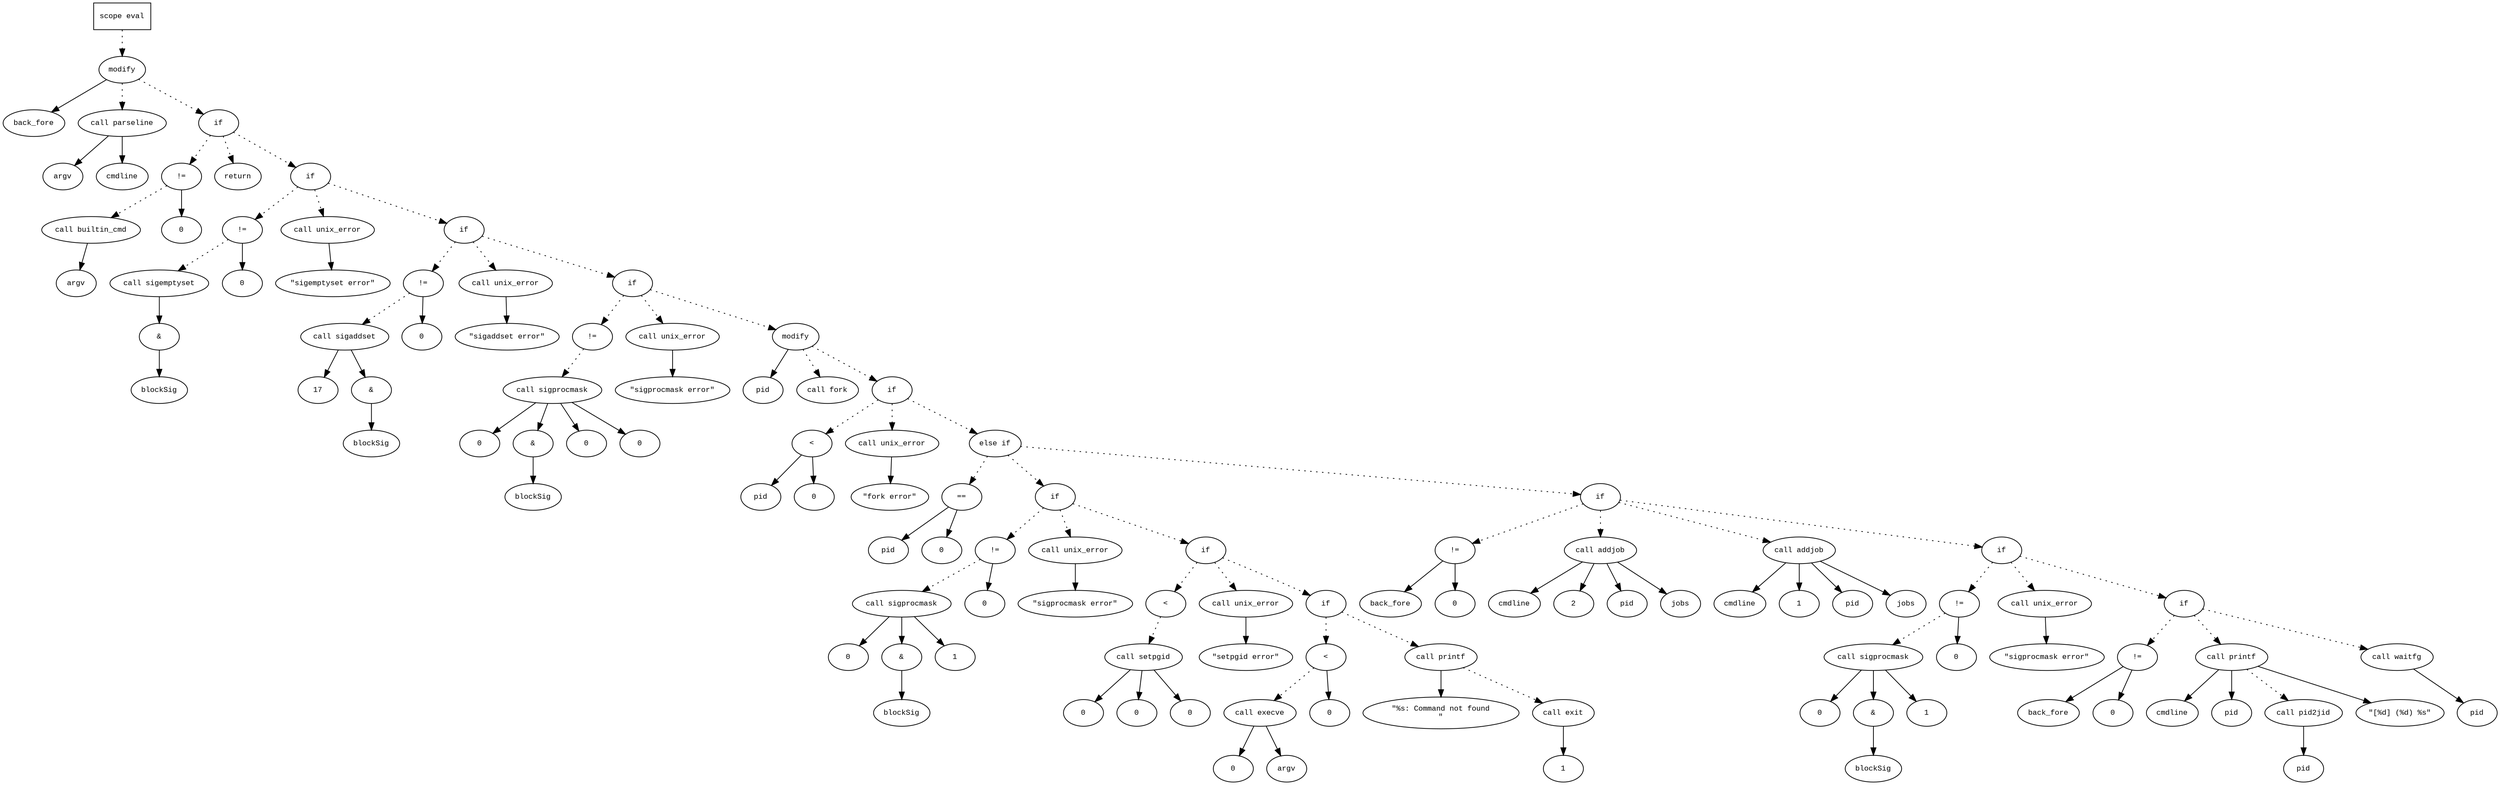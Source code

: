 digraph AST {
  graph [fontname="Times New Roman",fontsize=10];
  node  [fontname="Courier New",fontsize=10];
  edge  [fontname="Times New Roman",fontsize=10];

  node1 [label="scope eval",shape=box];
  node2 [label="modify",shape=ellipse];
  node3 [label="back_fore",shape=ellipse];
  node2 -> node3;
  node4 [label="call parseline",shape=ellipse];
  node5 [label="argv",shape=ellipse];
  node4 -> node5;
  node6 [label="cmdline",shape=ellipse];
  node4 -> node6;
  node2 -> node4 [style=dotted];
  node1 -> node2 [style=dotted];
  node7 [label="if",shape=ellipse];
  node2 -> node7 [style=dotted];
  node8 [label="!=",shape=ellipse];
  node9 [label="call builtin_cmd",shape=ellipse];
  node10 [label="argv",shape=ellipse];
  node9 -> node10;
  node8 -> node9 [style=dotted];
  node11 [label="0",shape=ellipse];
  node8 -> node11;
  node7 -> node8 [style=dotted];
  node12 [label="return",shape=ellipse];
  node7 -> node12 [style=dotted];
  node13 [label="if",shape=ellipse];
  node7 -> node13 [style=dotted];
  node14 [label="!=",shape=ellipse];
  node15 [label="call sigemptyset",shape=ellipse];
  node16 [label="&",shape=ellipse];
  node15 -> node16;
  node17 [label="blockSig",shape=ellipse];
  node16 -> node17;
  node14 -> node15 [style=dotted];
  node18 [label="0",shape=ellipse];
  node14 -> node18;
  node13 -> node14 [style=dotted];
  node19 [label="call unix_error",shape=ellipse];
  node20 [label="\"sigemptyset error\"",shape=ellipse];
  node19 -> node20;
  node13 -> node19 [style=dotted];
  node21 [label="if",shape=ellipse];
  node13 -> node21 [style=dotted];
  node22 [label="!=",shape=ellipse];
  node23 [label="call sigaddset",shape=ellipse];
  node24 [label="17",shape=ellipse];
  node23 -> node24;
  node25 [label="&",shape=ellipse];
  node23 -> node25;
  node26 [label="blockSig",shape=ellipse];
  node25 -> node26;
  node22 -> node23 [style=dotted];
  node27 [label="0",shape=ellipse];
  node22 -> node27;
  node21 -> node22 [style=dotted];
  node28 [label="call unix_error",shape=ellipse];
  node29 [label="\"sigaddset error\"",shape=ellipse];
  node28 -> node29;
  node21 -> node28 [style=dotted];
  node30 [label="if",shape=ellipse];
  node21 -> node30 [style=dotted];
  node31 [label="!=",shape=ellipse];
  node32 [label="call sigprocmask",shape=ellipse];
  node33 [label="0",shape=ellipse];
  node32 -> node33;
  node34 [label="&",shape=ellipse];
  node32 -> node34;
  node35 [label="blockSig",shape=ellipse];
  node34 -> node35;
  node36 [label="0",shape=ellipse];
  node32 -> node36;
  node31 -> node32 [style=dotted];
  node37 [label="0",shape=ellipse];
  node32 -> node37;
  node30 -> node31 [style=dotted];
  node38 [label="call unix_error",shape=ellipse];
  node39 [label="\"sigprocmask error\"",shape=ellipse];
  node38 -> node39;
  node30 -> node38 [style=dotted];
  node40 [label="modify",shape=ellipse];
  node41 [label="pid",shape=ellipse];
  node40 -> node41;
  node42 [label="call fork",shape=ellipse];
  node40 -> node42 [style=dotted];
  node30 -> node40 [style=dotted];
  node43 [label="if",shape=ellipse];
  node40 -> node43 [style=dotted];
  node44 [label="<",shape=ellipse];
  node45 [label="pid",shape=ellipse];
  node44 -> node45;
  node46 [label="0",shape=ellipse];
  node44 -> node46;
  node43 -> node44 [style=dotted];
  node47 [label="call unix_error",shape=ellipse];
  node48 [label="\"fork error\"",shape=ellipse];
  node47 -> node48;
  node43 -> node47 [style=dotted];
  node49 [label="else if",shape=ellipse];
  node43 -> node49 [style=dotted];
  node50 [label="==",shape=ellipse];
  node51 [label="pid",shape=ellipse];
  node50 -> node51;
  node52 [label="0",shape=ellipse];
  node50 -> node52;
  node49 -> node50 [style=dotted];
  node53 [label="if",shape=ellipse];
  node49 -> node53 [style=dotted];
  node54 [label="!=",shape=ellipse];
  node55 [label="call sigprocmask",shape=ellipse];
  node56 [label="0",shape=ellipse];
  node55 -> node56;
  node57 [label="&",shape=ellipse];
  node55 -> node57;
  node58 [label="blockSig",shape=ellipse];
  node57 -> node58;
  node59 [label="1",shape=ellipse];
  node55 -> node59;
  node54 -> node55 [style=dotted];
  node60 [label="0",shape=ellipse];
  node54 -> node60;
  node53 -> node54 [style=dotted];
  node61 [label="call unix_error",shape=ellipse];
  node62 [label="\"sigprocmask error\"",shape=ellipse];
  node61 -> node62;
  node53 -> node61 [style=dotted];
  node63 [label="if",shape=ellipse];
  node53 -> node63 [style=dotted];
  node64 [label="<",shape=ellipse];
  node65 [label="call setpgid",shape=ellipse];
  node66 [label="0",shape=ellipse];
  node65 -> node66;
  node67 [label="0",shape=ellipse];
  node65 -> node67;
  node64 -> node65 [style=dotted];
  node68 [label="0",shape=ellipse];
  node65 -> node68;
  node63 -> node64 [style=dotted];
  node69 [label="call unix_error",shape=ellipse];
  node70 [label="\"setpgid error\"",shape=ellipse];
  node69 -> node70;
  node63 -> node69 [style=dotted];
  node71 [label="if",shape=ellipse];
  node63 -> node71 [style=dotted];
  node72 [label="<",shape=ellipse];
  node73 [label="call execve",shape=ellipse];
  node74 [label="0",shape=ellipse];
  node73 -> node74;
  node75 [label="argv",shape=ellipse];
  node73 -> node75;
  node72 -> node73 [style=dotted];
  node76 [label="0",shape=ellipse];
  node72 -> node76;
  node71 -> node72 [style=dotted];
  node77 [label="call printf",shape=ellipse];
  node78 [label="\"%s: Command not found
\"",shape=ellipse];
  node77 -> node78;
  node71 -> node77 [style=dotted];
  node79 [label="call exit",shape=ellipse];
  node80 [label="1",shape=ellipse];
  node79 -> node80;
  node77 -> node79 [style=dotted];
  node81 [label="if",shape=ellipse];
  node49 -> node81 [style=dotted];
  node82 [label="!=",shape=ellipse];
  node83 [label="back_fore",shape=ellipse];
  node82 -> node83;
  node84 [label="0",shape=ellipse];
  node82 -> node84;
  node81 -> node82 [style=dotted];
  node85 [label="call addjob",shape=ellipse];
  node86 [label="cmdline",shape=ellipse];
  node85 -> node86;
  node87 [label="2",shape=ellipse];
  node85 -> node87;
  node88 [label="pid",shape=ellipse];
  node85 -> node88;
  node89 [label="jobs",shape=ellipse];
  node85 -> node89;
  node81 -> node85 [style=dotted];
  node90 [label="call addjob",shape=ellipse];
  node91 [label="cmdline",shape=ellipse];
  node90 -> node91;
  node92 [label="1",shape=ellipse];
  node90 -> node92;
  node93 [label="pid",shape=ellipse];
  node90 -> node93;
  node94 [label="jobs",shape=ellipse];
  node90 -> node94;
  node81 -> node90 [style=dotted];
  node95 [label="if",shape=ellipse];
  node81 -> node95 [style=dotted];
  node96 [label="!=",shape=ellipse];
  node97 [label="call sigprocmask",shape=ellipse];
  node98 [label="0",shape=ellipse];
  node97 -> node98;
  node99 [label="&",shape=ellipse];
  node97 -> node99;
  node100 [label="blockSig",shape=ellipse];
  node99 -> node100;
  node101 [label="1",shape=ellipse];
  node97 -> node101;
  node96 -> node97 [style=dotted];
  node102 [label="0",shape=ellipse];
  node96 -> node102;
  node95 -> node96 [style=dotted];
  node103 [label="call unix_error",shape=ellipse];
  node104 [label="\"sigprocmask error\"",shape=ellipse];
  node103 -> node104;
  node95 -> node103 [style=dotted];
  node105 [label="if",shape=ellipse];
  node95 -> node105 [style=dotted];
  node106 [label="!=",shape=ellipse];
  node107 [label="back_fore",shape=ellipse];
  node106 -> node107;
  node108 [label="0",shape=ellipse];
  node106 -> node108;
  node105 -> node106 [style=dotted];
  node109 [label="call printf",shape=ellipse];
  node110 [label="cmdline",shape=ellipse];
  node109 -> node110;
  node111 [label="pid",shape=ellipse];
  node109 -> node111;
  node112 [label="call pid2jid",shape=ellipse];
  node113 [label="pid",shape=ellipse];
  node112 -> node113;
  node109 -> node112 [style=dotted];
  node114 [label="\"[%d] (%d) %s\"",shape=ellipse];
  node109 -> node114;
  node105 -> node109 [style=dotted];
  node115 [label="call waitfg",shape=ellipse];
  node116 [label="pid",shape=ellipse];
  node115 -> node116;
  node105 -> node115 [style=dotted];
} 